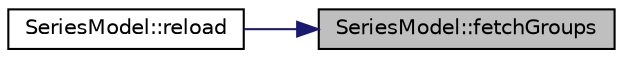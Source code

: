 digraph "SeriesModel::fetchGroups"
{
 // LATEX_PDF_SIZE
  edge [fontname="Helvetica",fontsize="10",labelfontname="Helvetica",labelfontsize="10"];
  node [fontname="Helvetica",fontsize="10",shape=record];
  rankdir="RL";
  Node1 [label="SeriesModel::fetchGroups",height=0.2,width=0.4,color="black", fillcolor="grey75", style="filled", fontcolor="black",tooltip=" "];
  Node1 -> Node2 [dir="back",color="midnightblue",fontsize="10",style="solid",fontname="Helvetica"];
  Node2 [label="SeriesModel::reload",height=0.2,width=0.4,color="black", fillcolor="white", style="filled",URL="$class_series_model.html#adf067a041e211b004cb24de4c14cd36b",tooltip=" "];
}
